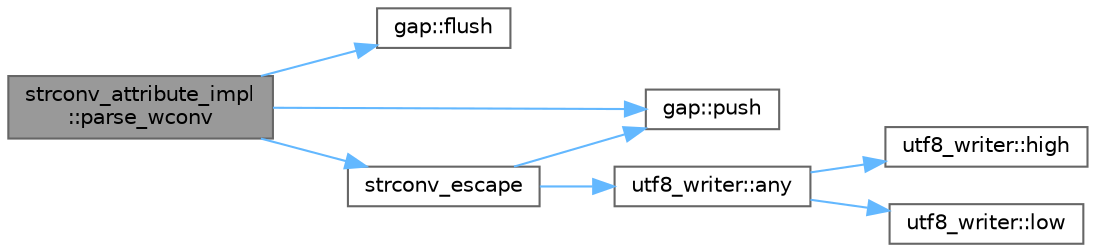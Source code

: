 digraph "strconv_attribute_impl::parse_wconv"
{
 // INTERACTIVE_SVG=YES
 // LATEX_PDF_SIZE
  bgcolor="transparent";
  edge [fontname=Helvetica,fontsize=10,labelfontname=Helvetica,labelfontsize=10];
  node [fontname=Helvetica,fontsize=10,shape=box,height=0.2,width=0.4];
  rankdir="LR";
  Node1 [id="Node000001",label="strconv_attribute_impl\l::parse_wconv",height=0.2,width=0.4,color="gray40", fillcolor="grey60", style="filled", fontcolor="black",tooltip=" "];
  Node1 -> Node2 [id="edge1_Node000001_Node000002",color="steelblue1",style="solid",tooltip=" "];
  Node2 [id="Node000002",label="gap::flush",height=0.2,width=0.4,color="grey40", fillcolor="white", style="filled",URL="$d6/d68/structgap.html#a7d5e84d56dbeef1310977fe1ecec5ded",tooltip=" "];
  Node1 -> Node3 [id="edge2_Node000001_Node000003",color="steelblue1",style="solid",tooltip=" "];
  Node3 [id="Node000003",label="gap::push",height=0.2,width=0.4,color="grey40", fillcolor="white", style="filled",URL="$d6/d68/structgap.html#a9c0d0b12bc778c8439c8aec7747ab2b0",tooltip=" "];
  Node1 -> Node4 [id="edge3_Node000001_Node000004",color="steelblue1",style="solid",tooltip=" "];
  Node4 [id="Node000004",label="strconv_escape",height=0.2,width=0.4,color="grey40", fillcolor="white", style="filled",URL="$db/d20/pugixml_8cpp.html#a40c873e554ea1bdeaa31ea5a32d4f6ca",tooltip=" "];
  Node4 -> Node5 [id="edge4_Node000004_Node000005",color="steelblue1",style="solid",tooltip=" "];
  Node5 [id="Node000005",label="utf8_writer::any",height=0.2,width=0.4,color="grey40", fillcolor="white", style="filled",URL="$dd/d5e/structutf8__writer.html#a288e9c5f3720b95ae6b77330ad38dd56",tooltip=" "];
  Node5 -> Node6 [id="edge5_Node000005_Node000006",color="steelblue1",style="solid",tooltip=" "];
  Node6 [id="Node000006",label="utf8_writer::high",height=0.2,width=0.4,color="grey40", fillcolor="white", style="filled",URL="$dd/d5e/structutf8__writer.html#ac03dfaf797d599afdf0be7def86ff9b9",tooltip=" "];
  Node5 -> Node7 [id="edge6_Node000005_Node000007",color="steelblue1",style="solid",tooltip=" "];
  Node7 [id="Node000007",label="utf8_writer::low",height=0.2,width=0.4,color="grey40", fillcolor="white", style="filled",URL="$dd/d5e/structutf8__writer.html#ac4ec52da6f37225ba4fde259bff2f86c",tooltip=" "];
  Node4 -> Node3 [id="edge7_Node000004_Node000003",color="steelblue1",style="solid",tooltip=" "];
}
